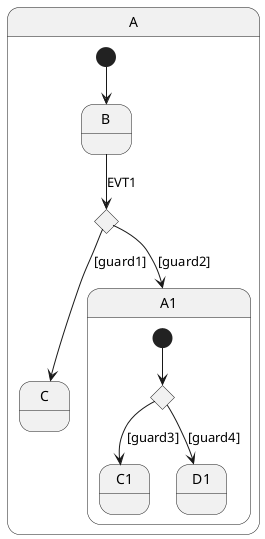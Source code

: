 @startuml
'https://plantuml.com/state-diagram

state A {
    state B
    state C
    state c <<choice>>


    [*] --> B
    B --> c: EVT1
    c --> A1: [guard2]
    c --> C: [guard1]


    state A1 {
       state d <<choice>>
       state C1
       [*] --> d
       d --> C1: [guard3]
       d --> D1: [guard4]
    }
}
@enduml
